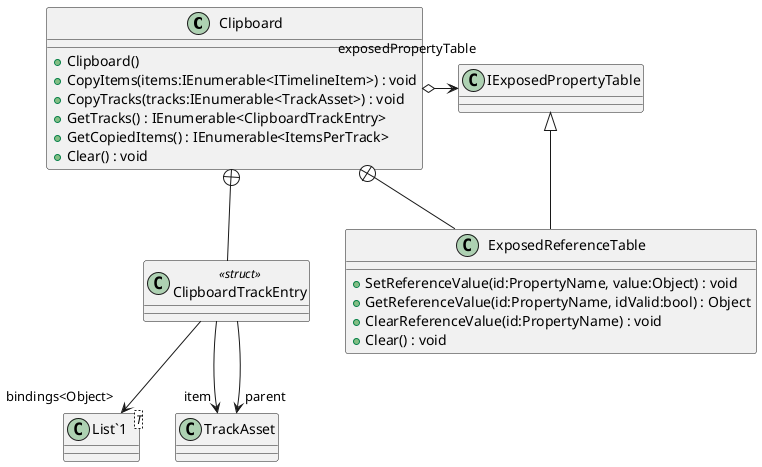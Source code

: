 @startuml
class Clipboard {
    + Clipboard()
    + CopyItems(items:IEnumerable<ITimelineItem>) : void
    + CopyTracks(tracks:IEnumerable<TrackAsset>) : void
    + GetTracks() : IEnumerable<ClipboardTrackEntry>
    + GetCopiedItems() : IEnumerable<ItemsPerTrack>
    + Clear() : void
}
class ExposedReferenceTable {
    + SetReferenceValue(id:PropertyName, value:Object) : void
    + GetReferenceValue(id:PropertyName, idValid:bool) : Object
    + ClearReferenceValue(id:PropertyName) : void
    + Clear() : void
}
class ClipboardTrackEntry <<struct>> {
}
class "List`1"<T> {
}
Clipboard o-> "exposedPropertyTable" IExposedPropertyTable
Clipboard +-- ExposedReferenceTable
IExposedPropertyTable <|-- ExposedReferenceTable
Clipboard +-- ClipboardTrackEntry
ClipboardTrackEntry --> "item" TrackAsset
ClipboardTrackEntry --> "parent" TrackAsset
ClipboardTrackEntry --> "bindings<Object>" "List`1"
@enduml
